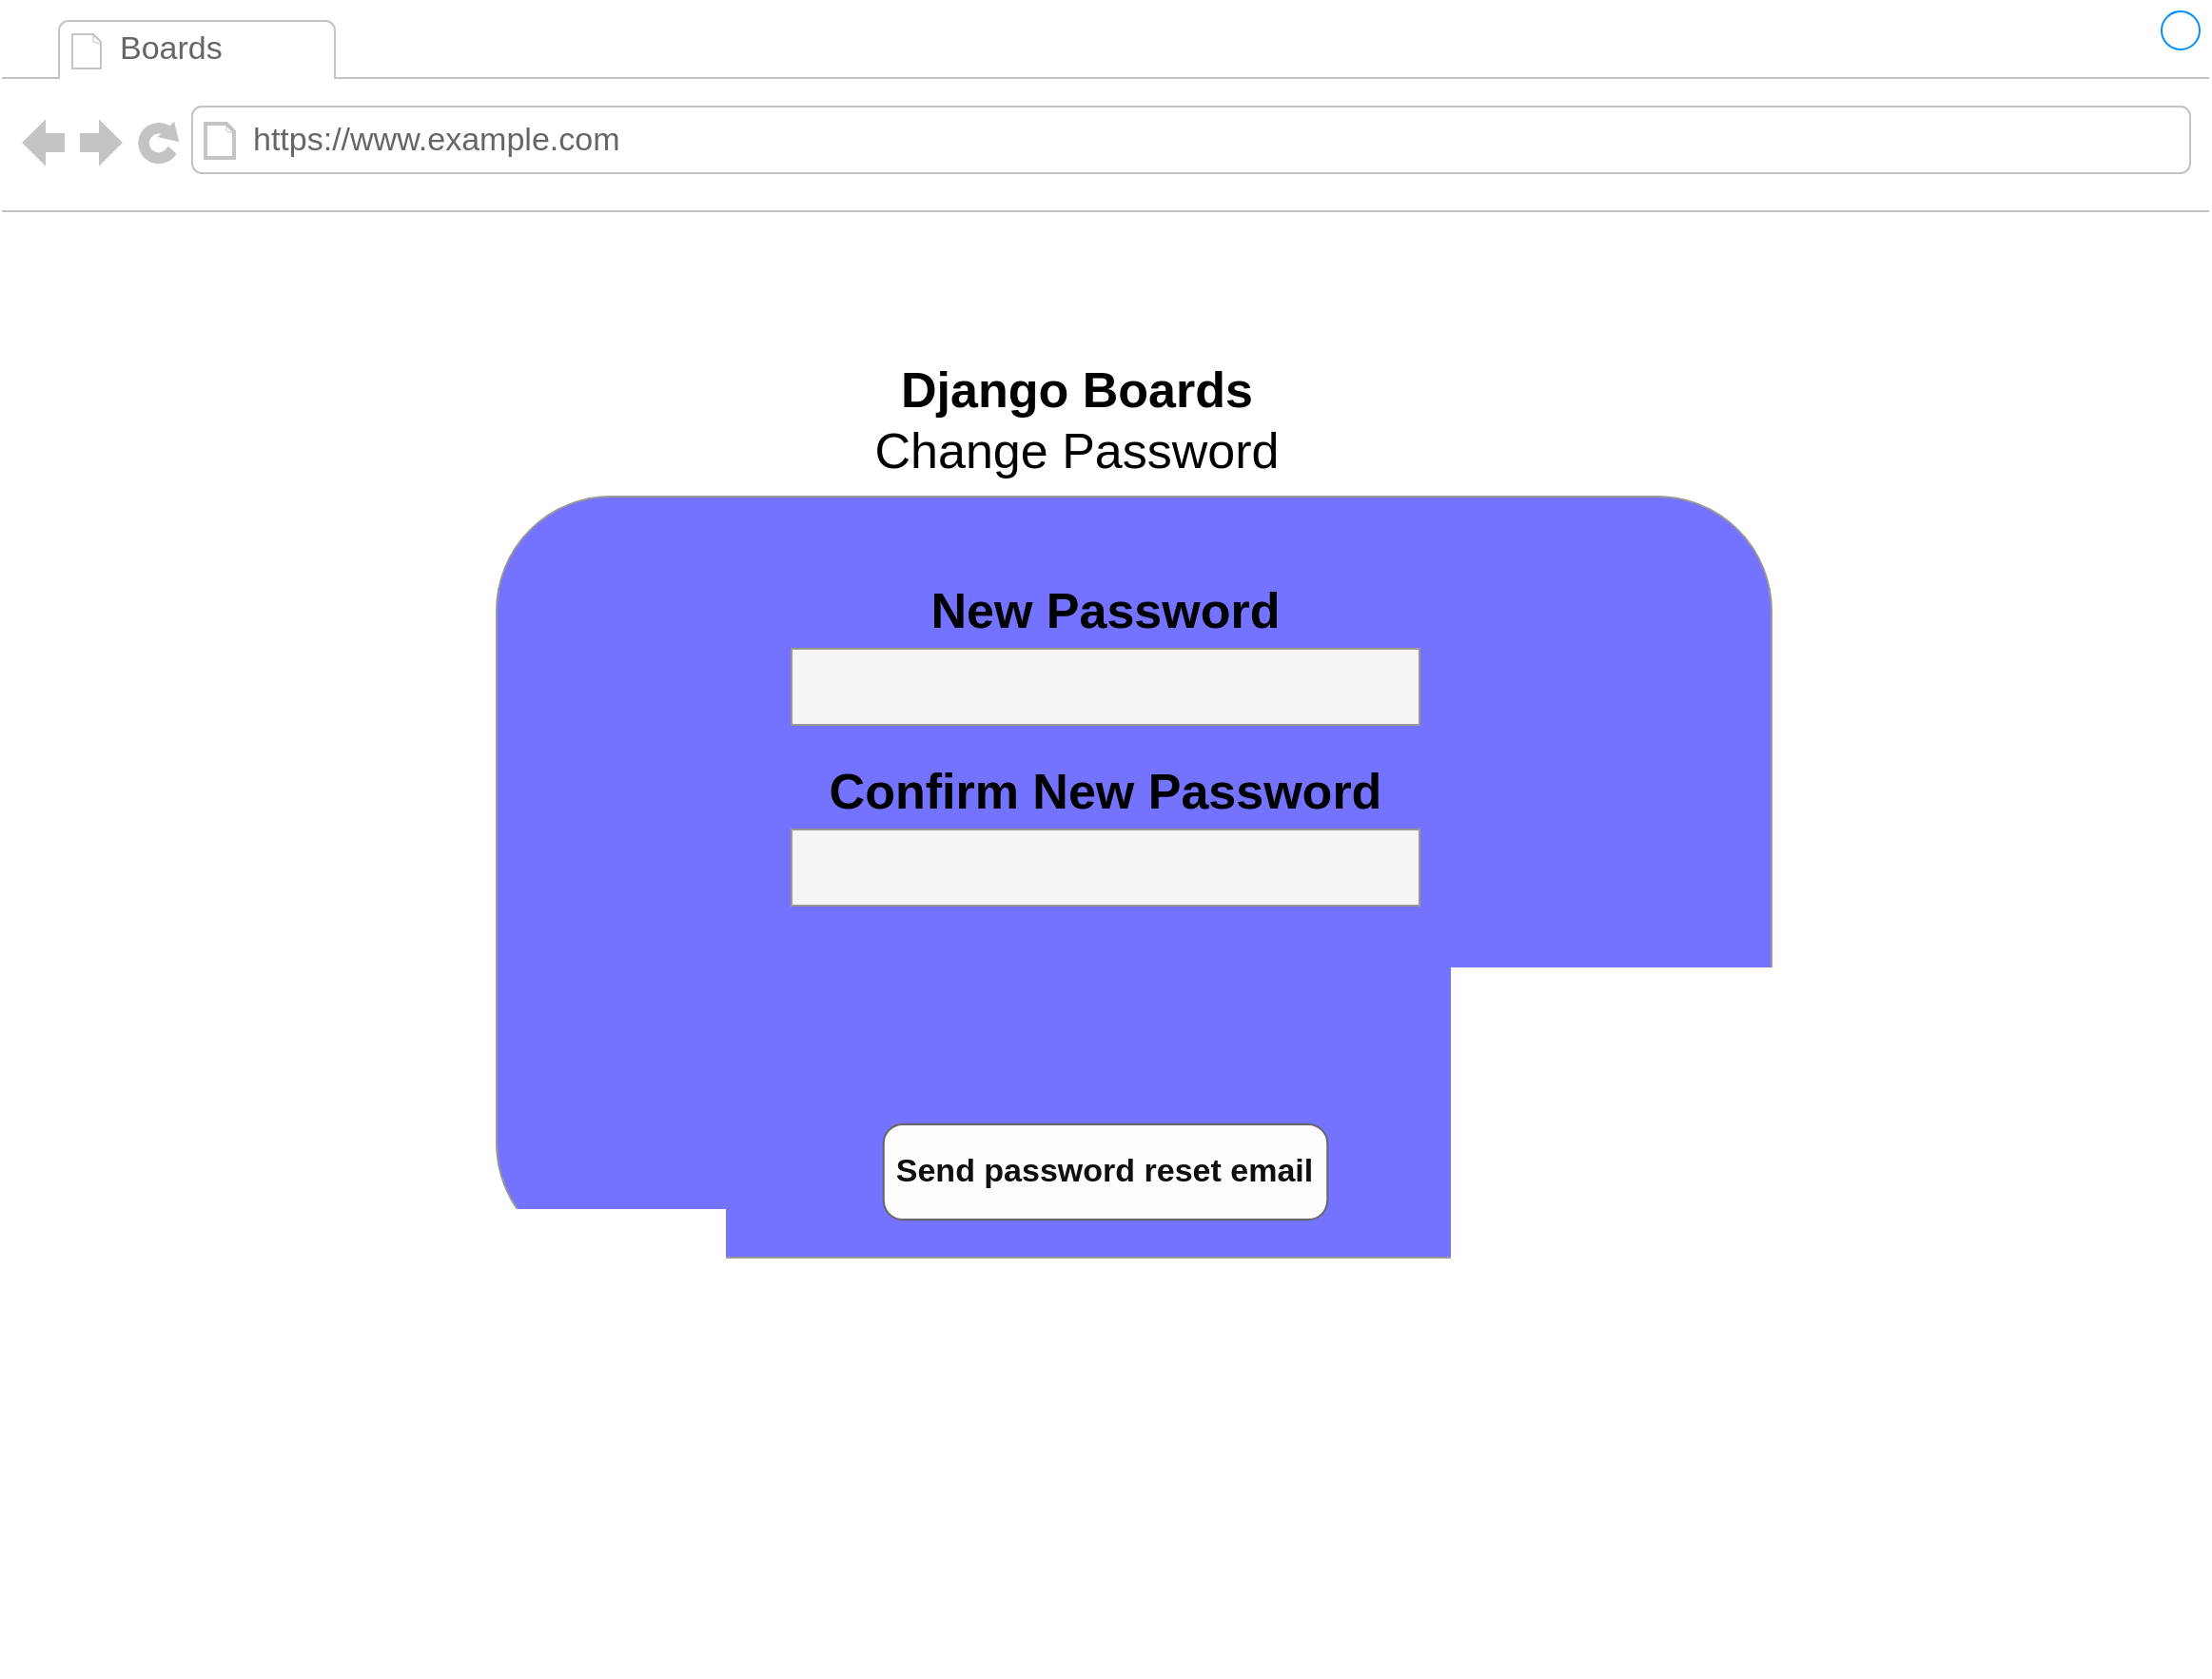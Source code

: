<mxfile version="14.2.4" type="device"><diagram id="piDafpqhtRUU5qUU-vj8" name="Page-1"><mxGraphModel dx="1483" dy="1916" grid="1" gridSize="10" guides="1" tooltips="1" connect="1" arrows="1" fold="1" page="1" pageScale="1" pageWidth="827" pageHeight="1169" math="0" shadow="0"><root><mxCell id="0"/><mxCell id="1" parent="0"/><mxCell id="8962rQQDY3VNNf6We3Pp-1" value="sas" style="strokeWidth=1;shadow=0;dashed=0;align=center;html=1;shape=mxgraph.mockup.containers.browserWindow;rSize=0;strokeColor2=#008cff;strokeColor3=#c4c4c4;mainText=,;recursiveResize=0;strokeColor=#FFFFFF;fontColor=#FFFFFF;" parent="1" vertex="1"><mxGeometry y="-20" width="1160" height="880" as="geometry"/></mxCell><mxCell id="8962rQQDY3VNNf6We3Pp-2" value="Boards" style="strokeWidth=1;shadow=0;dashed=0;align=center;html=1;shape=mxgraph.mockup.containers.anchor;fontSize=17;fontColor=#666666;align=left;" parent="8962rQQDY3VNNf6We3Pp-1" vertex="1"><mxGeometry x="60" y="12" width="110" height="26" as="geometry"/></mxCell><mxCell id="8962rQQDY3VNNf6We3Pp-3" value="https://www.example.com" style="strokeWidth=1;shadow=0;dashed=0;align=center;html=1;shape=mxgraph.mockup.containers.anchor;rSize=0;fontSize=17;fontColor=#666666;align=left;" parent="8962rQQDY3VNNf6We3Pp-1" vertex="1"><mxGeometry x="130" y="60" width="250" height="26" as="geometry"/></mxCell><mxCell id="DKm7QNu20y-7HjFpIN77-21" value="" style="rounded=1;whiteSpace=wrap;html=1;strokeColor=#999999;fillColor=#7373FF;" vertex="1" parent="8962rQQDY3VNNf6We3Pp-1"><mxGeometry x="260" y="260" width="670" height="400" as="geometry"/></mxCell><mxCell id="DKm7QNu20y-7HjFpIN77-22" value="&lt;font size=&quot;1&quot;&gt;&lt;span style=&quot;font-size: 26px&quot;&gt;&lt;b&gt;Django Boards&lt;/b&gt;&lt;br&gt;Change Password&lt;br&gt;&lt;/span&gt;&lt;/font&gt;" style="text;html=1;strokeColor=none;fillColor=none;align=center;verticalAlign=middle;whiteSpace=wrap;rounded=0;" vertex="1" parent="8962rQQDY3VNNf6We3Pp-1"><mxGeometry x="435" y="210" width="260" height="20" as="geometry"/></mxCell><mxCell id="DKm7QNu20y-7HjFpIN77-24" value="" style="rounded=0;whiteSpace=wrap;html=1;strokeColor=#999999;fillColor=#F5F5F5;" vertex="1" parent="8962rQQDY3VNNf6We3Pp-1"><mxGeometry x="415" y="340" width="330" height="40" as="geometry"/></mxCell><mxCell id="DKm7QNu20y-7HjFpIN77-26" value="&lt;font size=&quot;1&quot;&gt;&lt;span style=&quot;font-size: 26px&quot;&gt;&lt;b&gt;New Password&lt;/b&gt;&lt;br&gt;&lt;/span&gt;&lt;/font&gt;" style="text;html=1;strokeColor=none;fillColor=none;align=center;verticalAlign=middle;whiteSpace=wrap;rounded=0;" vertex="1" parent="8962rQQDY3VNNf6We3Pp-1"><mxGeometry x="450" y="310" width="260" height="20" as="geometry"/></mxCell><mxCell id="DKm7QNu20y-7HjFpIN77-27" value="&lt;font color=&quot;#0f0f0f&quot;&gt;Send password reset email&lt;/font&gt;" style="strokeWidth=1;shadow=0;dashed=0;align=center;html=1;shape=mxgraph.mockup.buttons.button;strokeColor=#666666;fontColor=#ffffff;mainText=;buttonStyle=round;fontSize=17;fontStyle=1;whiteSpace=wrap;fillColor=#FFFCFD;" vertex="1" parent="8962rQQDY3VNNf6We3Pp-1"><mxGeometry x="463.37" y="590" width="233.25" height="50" as="geometry"/></mxCell><mxCell id="DKm7QNu20y-7HjFpIN77-36" value="" style="rounded=0;whiteSpace=wrap;html=1;strokeColor=#999999;fillColor=#F5F5F5;" vertex="1" parent="8962rQQDY3VNNf6We3Pp-1"><mxGeometry x="414.99" y="435" width="330" height="40" as="geometry"/></mxCell><mxCell id="DKm7QNu20y-7HjFpIN77-37" value="&lt;font size=&quot;1&quot;&gt;&lt;span style=&quot;font-size: 26px&quot;&gt;&lt;b&gt;Confirm New Password&lt;/b&gt;&lt;br&gt;&lt;/span&gt;&lt;/font&gt;" style="text;html=1;strokeColor=none;fillColor=none;align=center;verticalAlign=middle;whiteSpace=wrap;rounded=0;" vertex="1" parent="8962rQQDY3VNNf6We3Pp-1"><mxGeometry x="425" y="405" width="310.01" height="20" as="geometry"/></mxCell></root></mxGraphModel></diagram></mxfile>